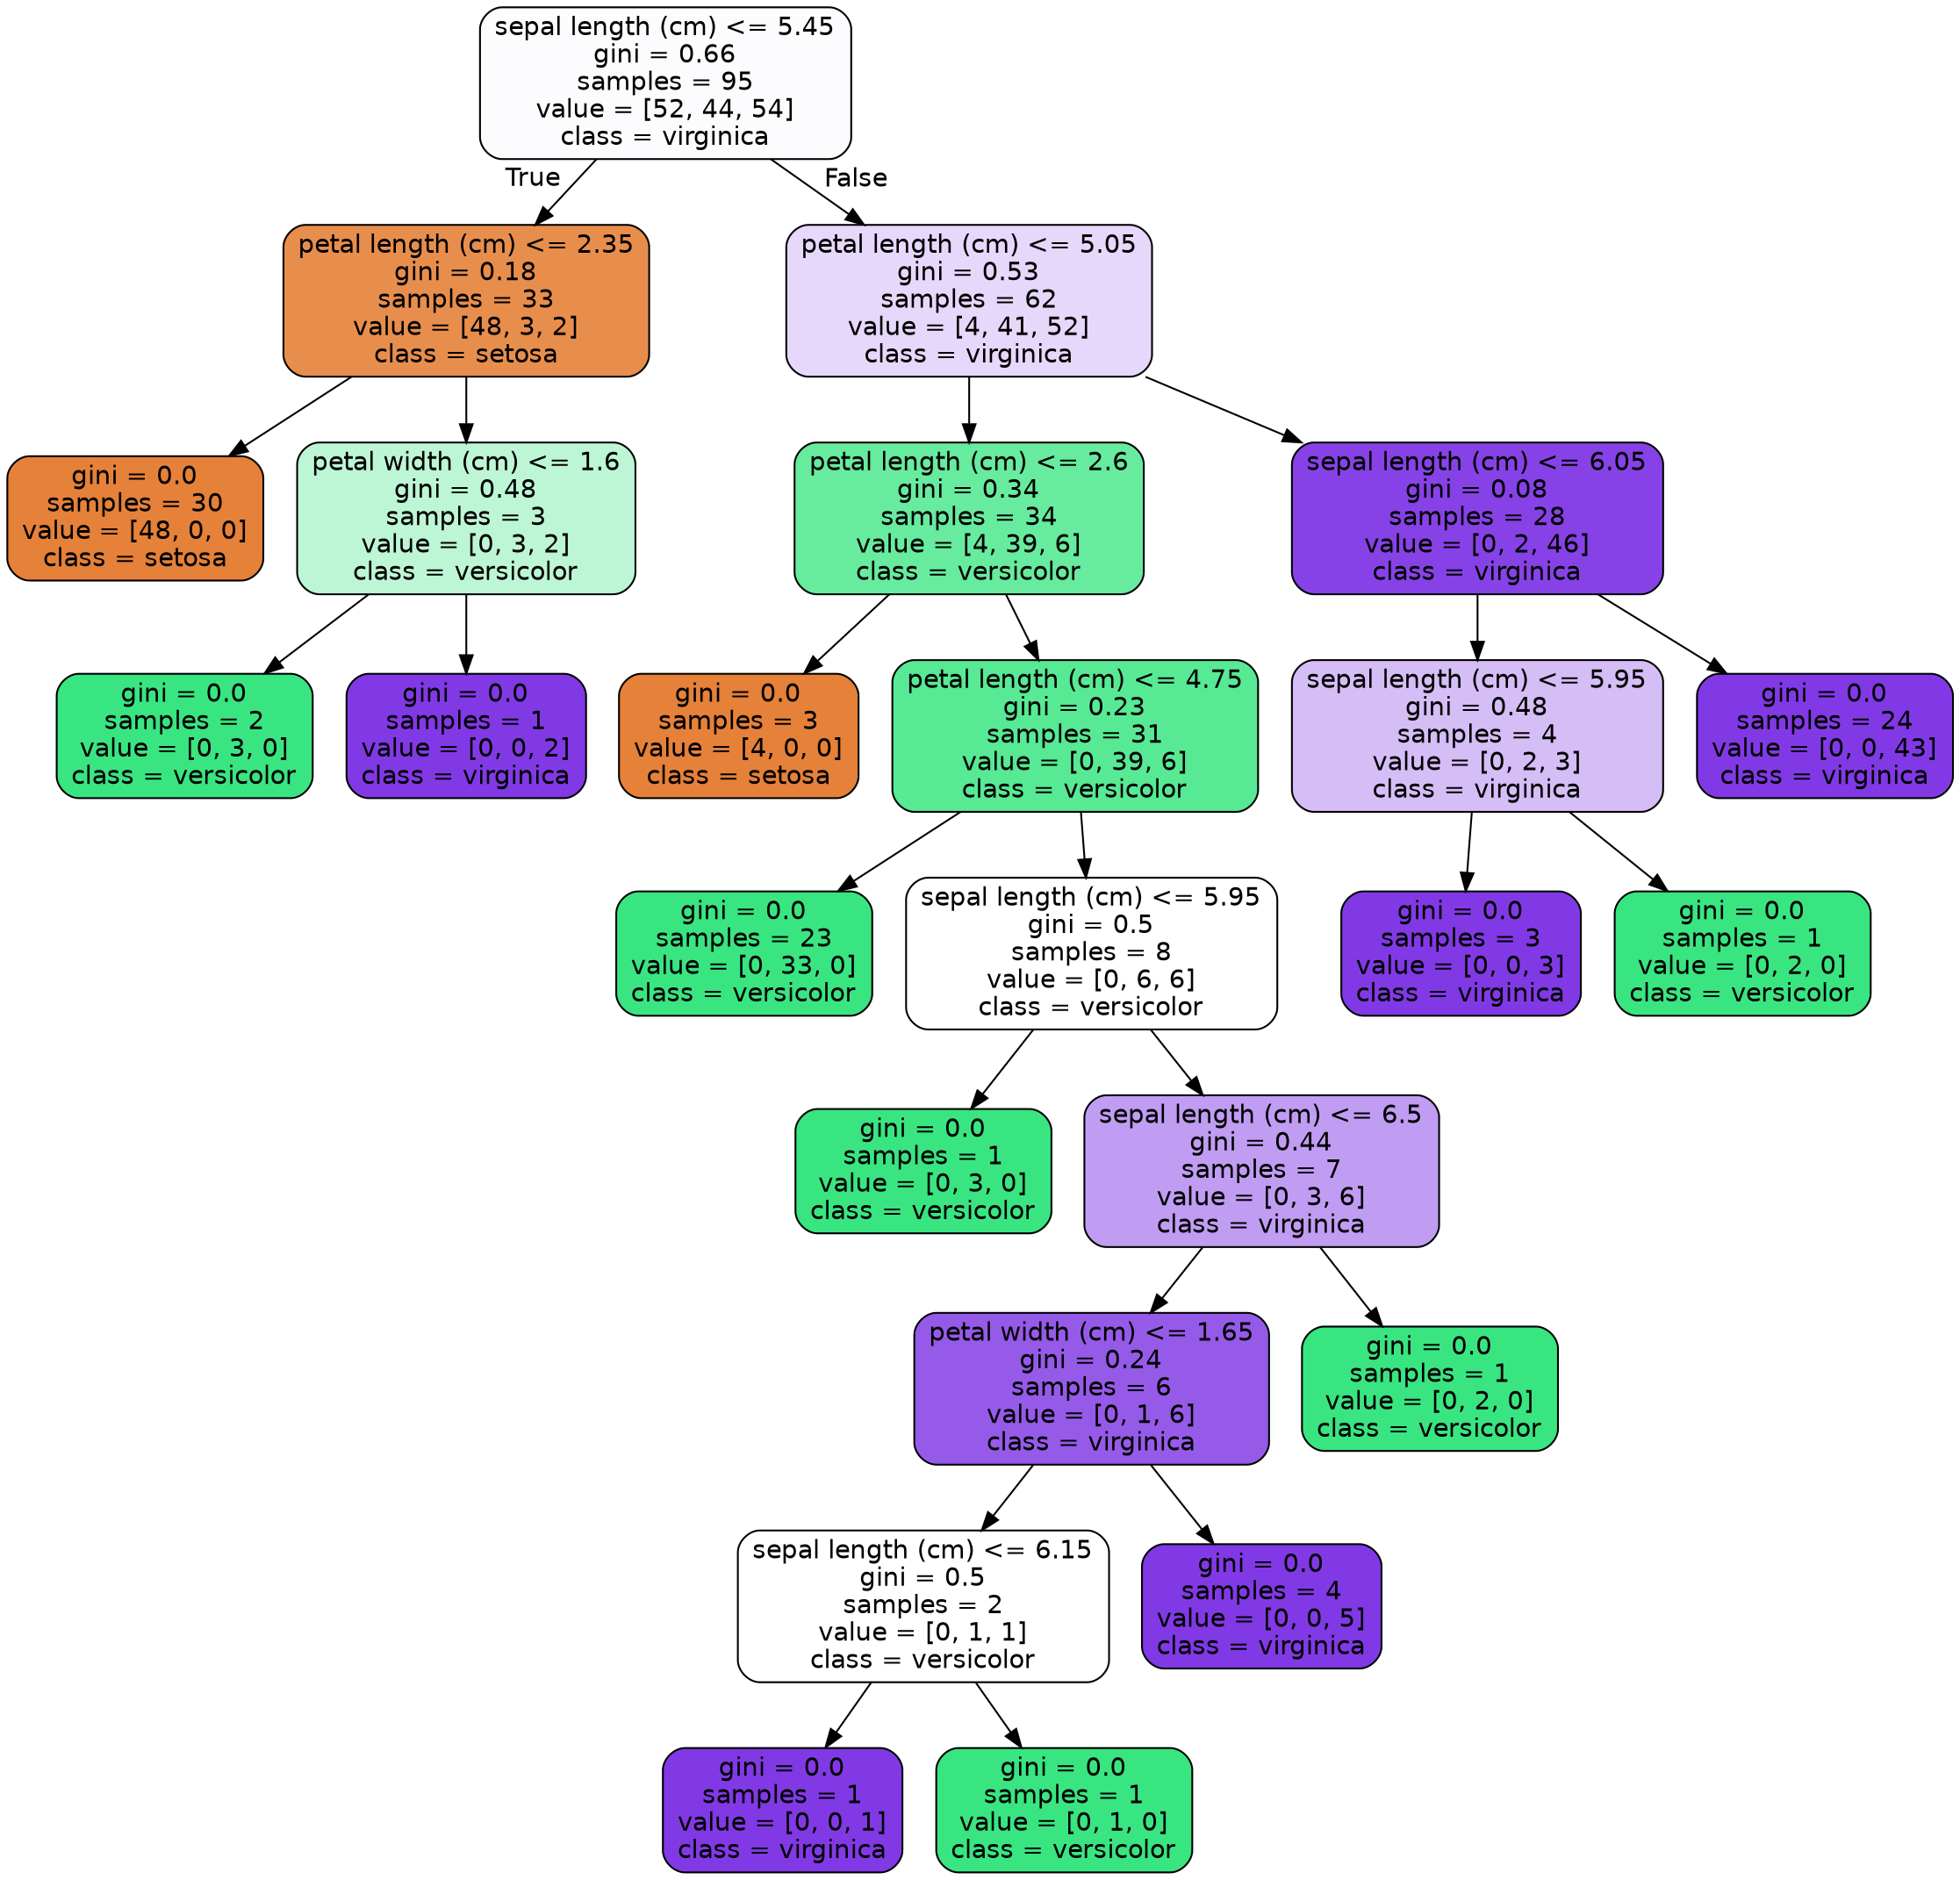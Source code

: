 digraph Tree {
node [shape=box, style="filled, rounded", color="black", fontname="helvetica"] ;
edge [fontname="helvetica"] ;
0 [label="sepal length (cm) <= 5.45\ngini = 0.66\nsamples = 95\nvalue = [52, 44, 54]\nclass = virginica", fillcolor="#fcfbfe"] ;
1 [label="petal length (cm) <= 2.35\ngini = 0.18\nsamples = 33\nvalue = [48, 3, 2]\nclass = setosa", fillcolor="#e88e4d"] ;
0 -> 1 [labeldistance=2.5, labelangle=45, headlabel="True"] ;
2 [label="gini = 0.0\nsamples = 30\nvalue = [48, 0, 0]\nclass = setosa", fillcolor="#e58139"] ;
1 -> 2 ;
3 [label="petal width (cm) <= 1.6\ngini = 0.48\nsamples = 3\nvalue = [0, 3, 2]\nclass = versicolor", fillcolor="#bdf6d5"] ;
1 -> 3 ;
4 [label="gini = 0.0\nsamples = 2\nvalue = [0, 3, 0]\nclass = versicolor", fillcolor="#39e581"] ;
3 -> 4 ;
5 [label="gini = 0.0\nsamples = 1\nvalue = [0, 0, 2]\nclass = virginica", fillcolor="#8139e5"] ;
3 -> 5 ;
6 [label="petal length (cm) <= 5.05\ngini = 0.53\nsamples = 62\nvalue = [4, 41, 52]\nclass = virginica", fillcolor="#e6d8fa"] ;
0 -> 6 [labeldistance=2.5, labelangle=-45, headlabel="False"] ;
7 [label="petal length (cm) <= 2.6\ngini = 0.34\nsamples = 34\nvalue = [4, 39, 6]\nclass = versicolor", fillcolor="#67eb9e"] ;
6 -> 7 ;
8 [label="gini = 0.0\nsamples = 3\nvalue = [4, 0, 0]\nclass = setosa", fillcolor="#e58139"] ;
7 -> 8 ;
9 [label="petal length (cm) <= 4.75\ngini = 0.23\nsamples = 31\nvalue = [0, 39, 6]\nclass = versicolor", fillcolor="#57e994"] ;
7 -> 9 ;
10 [label="gini = 0.0\nsamples = 23\nvalue = [0, 33, 0]\nclass = versicolor", fillcolor="#39e581"] ;
9 -> 10 ;
11 [label="sepal length (cm) <= 5.95\ngini = 0.5\nsamples = 8\nvalue = [0, 6, 6]\nclass = versicolor", fillcolor="#ffffff"] ;
9 -> 11 ;
12 [label="gini = 0.0\nsamples = 1\nvalue = [0, 3, 0]\nclass = versicolor", fillcolor="#39e581"] ;
11 -> 12 ;
13 [label="sepal length (cm) <= 6.5\ngini = 0.44\nsamples = 7\nvalue = [0, 3, 6]\nclass = virginica", fillcolor="#c09cf2"] ;
11 -> 13 ;
14 [label="petal width (cm) <= 1.65\ngini = 0.24\nsamples = 6\nvalue = [0, 1, 6]\nclass = virginica", fillcolor="#965ae9"] ;
13 -> 14 ;
15 [label="sepal length (cm) <= 6.15\ngini = 0.5\nsamples = 2\nvalue = [0, 1, 1]\nclass = versicolor", fillcolor="#ffffff"] ;
14 -> 15 ;
16 [label="gini = 0.0\nsamples = 1\nvalue = [0, 0, 1]\nclass = virginica", fillcolor="#8139e5"] ;
15 -> 16 ;
17 [label="gini = 0.0\nsamples = 1\nvalue = [0, 1, 0]\nclass = versicolor", fillcolor="#39e581"] ;
15 -> 17 ;
18 [label="gini = 0.0\nsamples = 4\nvalue = [0, 0, 5]\nclass = virginica", fillcolor="#8139e5"] ;
14 -> 18 ;
19 [label="gini = 0.0\nsamples = 1\nvalue = [0, 2, 0]\nclass = versicolor", fillcolor="#39e581"] ;
13 -> 19 ;
20 [label="sepal length (cm) <= 6.05\ngini = 0.08\nsamples = 28\nvalue = [0, 2, 46]\nclass = virginica", fillcolor="#8642e6"] ;
6 -> 20 ;
21 [label="sepal length (cm) <= 5.95\ngini = 0.48\nsamples = 4\nvalue = [0, 2, 3]\nclass = virginica", fillcolor="#d5bdf6"] ;
20 -> 21 ;
22 [label="gini = 0.0\nsamples = 3\nvalue = [0, 0, 3]\nclass = virginica", fillcolor="#8139e5"] ;
21 -> 22 ;
23 [label="gini = 0.0\nsamples = 1\nvalue = [0, 2, 0]\nclass = versicolor", fillcolor="#39e581"] ;
21 -> 23 ;
24 [label="gini = 0.0\nsamples = 24\nvalue = [0, 0, 43]\nclass = virginica", fillcolor="#8139e5"] ;
20 -> 24 ;
}